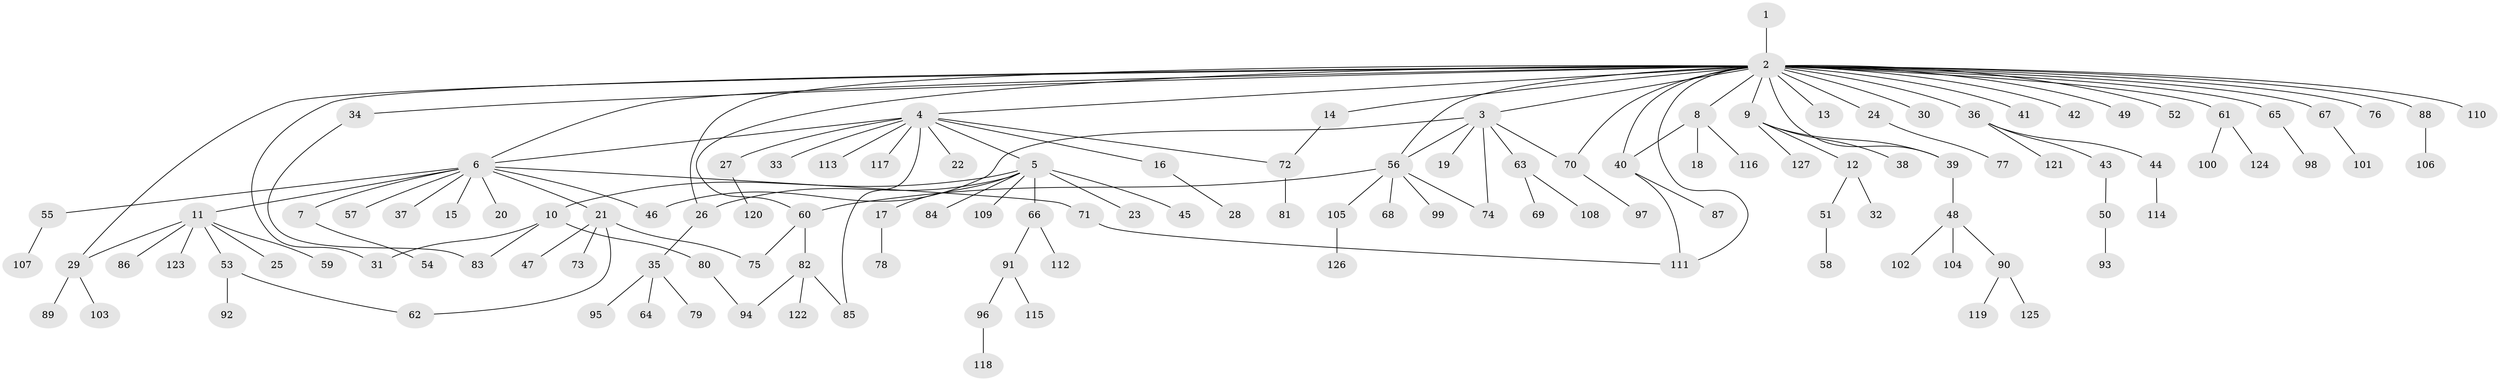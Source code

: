 // coarse degree distribution, {1: 0.5670103092783505, 30: 0.010309278350515464, 6: 0.041237113402061855, 12: 0.010309278350515464, 8: 0.010309278350515464, 11: 0.010309278350515464, 2: 0.21649484536082475, 5: 0.020618556701030927, 4: 0.030927835051546393, 3: 0.08247422680412371}
// Generated by graph-tools (version 1.1) at 2025/41/03/06/25 10:41:47]
// undirected, 127 vertices, 145 edges
graph export_dot {
graph [start="1"]
  node [color=gray90,style=filled];
  1;
  2;
  3;
  4;
  5;
  6;
  7;
  8;
  9;
  10;
  11;
  12;
  13;
  14;
  15;
  16;
  17;
  18;
  19;
  20;
  21;
  22;
  23;
  24;
  25;
  26;
  27;
  28;
  29;
  30;
  31;
  32;
  33;
  34;
  35;
  36;
  37;
  38;
  39;
  40;
  41;
  42;
  43;
  44;
  45;
  46;
  47;
  48;
  49;
  50;
  51;
  52;
  53;
  54;
  55;
  56;
  57;
  58;
  59;
  60;
  61;
  62;
  63;
  64;
  65;
  66;
  67;
  68;
  69;
  70;
  71;
  72;
  73;
  74;
  75;
  76;
  77;
  78;
  79;
  80;
  81;
  82;
  83;
  84;
  85;
  86;
  87;
  88;
  89;
  90;
  91;
  92;
  93;
  94;
  95;
  96;
  97;
  98;
  99;
  100;
  101;
  102;
  103;
  104;
  105;
  106;
  107;
  108;
  109;
  110;
  111;
  112;
  113;
  114;
  115;
  116;
  117;
  118;
  119;
  120;
  121;
  122;
  123;
  124;
  125;
  126;
  127;
  1 -- 2;
  2 -- 3;
  2 -- 4;
  2 -- 6;
  2 -- 8;
  2 -- 9;
  2 -- 13;
  2 -- 14;
  2 -- 24;
  2 -- 26;
  2 -- 29;
  2 -- 30;
  2 -- 31;
  2 -- 34;
  2 -- 36;
  2 -- 39;
  2 -- 40;
  2 -- 41;
  2 -- 42;
  2 -- 49;
  2 -- 52;
  2 -- 56;
  2 -- 60;
  2 -- 61;
  2 -- 65;
  2 -- 67;
  2 -- 70;
  2 -- 76;
  2 -- 88;
  2 -- 110;
  2 -- 111;
  3 -- 19;
  3 -- 46;
  3 -- 56;
  3 -- 63;
  3 -- 70;
  3 -- 74;
  4 -- 5;
  4 -- 6;
  4 -- 16;
  4 -- 22;
  4 -- 27;
  4 -- 33;
  4 -- 72;
  4 -- 85;
  4 -- 113;
  4 -- 117;
  5 -- 10;
  5 -- 17;
  5 -- 23;
  5 -- 26;
  5 -- 45;
  5 -- 66;
  5 -- 84;
  5 -- 109;
  6 -- 7;
  6 -- 11;
  6 -- 15;
  6 -- 20;
  6 -- 21;
  6 -- 37;
  6 -- 46;
  6 -- 55;
  6 -- 57;
  6 -- 71;
  7 -- 54;
  8 -- 18;
  8 -- 40;
  8 -- 116;
  9 -- 12;
  9 -- 38;
  9 -- 39;
  9 -- 127;
  10 -- 31;
  10 -- 80;
  10 -- 83;
  11 -- 25;
  11 -- 29;
  11 -- 53;
  11 -- 59;
  11 -- 86;
  11 -- 123;
  12 -- 32;
  12 -- 51;
  14 -- 72;
  16 -- 28;
  17 -- 78;
  21 -- 47;
  21 -- 62;
  21 -- 73;
  21 -- 75;
  24 -- 77;
  26 -- 35;
  27 -- 120;
  29 -- 89;
  29 -- 103;
  34 -- 83;
  35 -- 64;
  35 -- 79;
  35 -- 95;
  36 -- 43;
  36 -- 44;
  36 -- 121;
  39 -- 48;
  40 -- 87;
  40 -- 111;
  43 -- 50;
  44 -- 114;
  48 -- 90;
  48 -- 102;
  48 -- 104;
  50 -- 93;
  51 -- 58;
  53 -- 62;
  53 -- 92;
  55 -- 107;
  56 -- 60;
  56 -- 68;
  56 -- 74;
  56 -- 99;
  56 -- 105;
  60 -- 75;
  60 -- 82;
  61 -- 100;
  61 -- 124;
  63 -- 69;
  63 -- 108;
  65 -- 98;
  66 -- 91;
  66 -- 112;
  67 -- 101;
  70 -- 97;
  71 -- 111;
  72 -- 81;
  80 -- 94;
  82 -- 85;
  82 -- 94;
  82 -- 122;
  88 -- 106;
  90 -- 119;
  90 -- 125;
  91 -- 96;
  91 -- 115;
  96 -- 118;
  105 -- 126;
}
